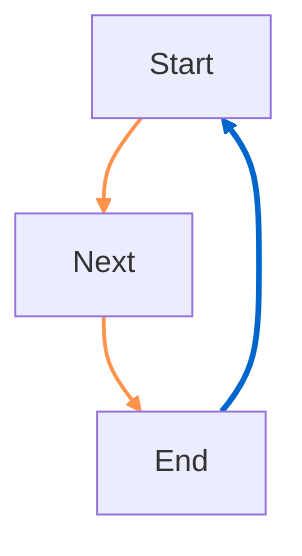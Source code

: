 flowchart TD
  A[Start] --> B[Next]
  B --> C[End]
  C --> A
  %% multiple linkStyle lines; whitespace variations but single-line style pairs (CLI baseline)
  linkStyle 0,1 stroke:#f60,stroke-width:2px,opacity:0.7
  linkStyle 2    stroke:#06c,  stroke-width:3px